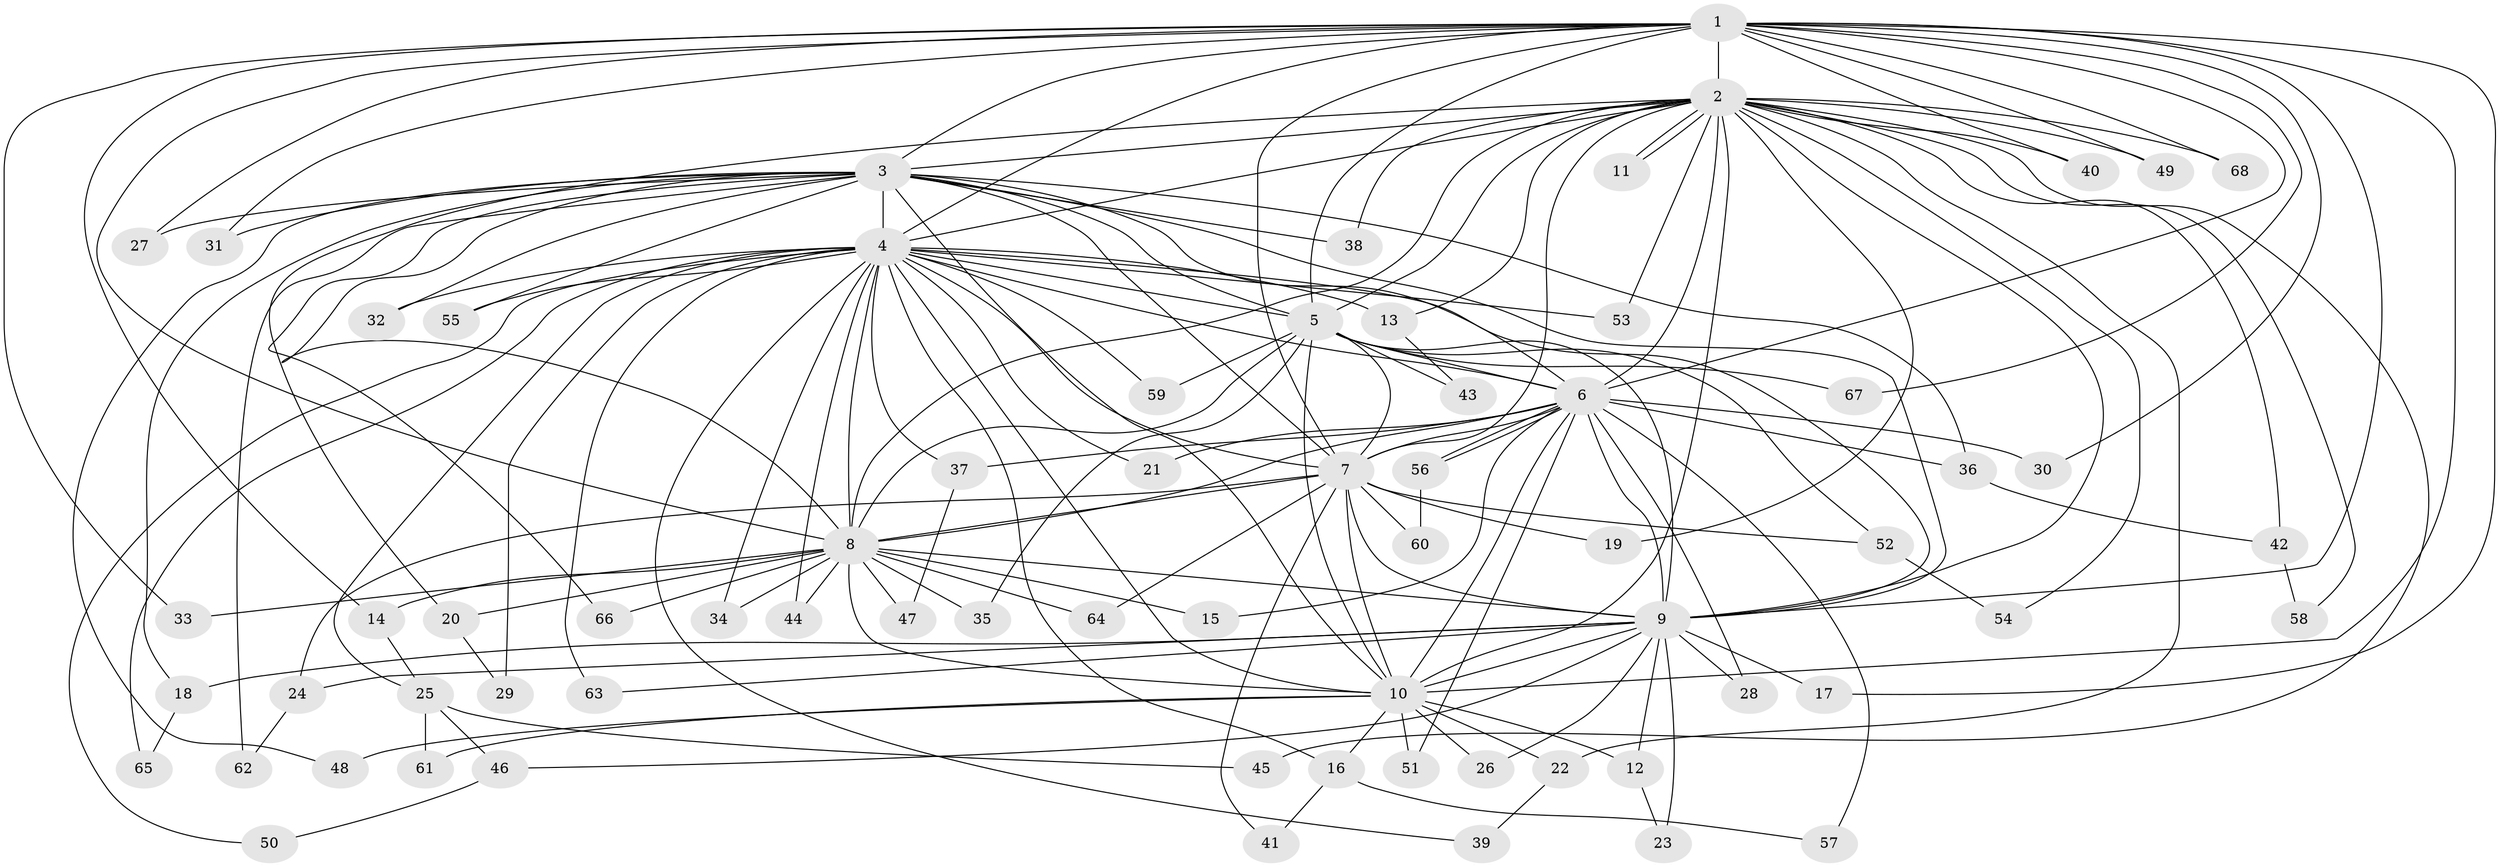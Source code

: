 // coarse degree distribution, {24: 0.019230769230769232, 27: 0.019230769230769232, 16: 0.038461538461538464, 21: 0.019230769230769232, 11: 0.038461538461538464, 15: 0.019230769230769232, 2: 0.5961538461538461, 3: 0.17307692307692307, 4: 0.038461538461538464, 1: 0.019230769230769232, 5: 0.019230769230769232}
// Generated by graph-tools (version 1.1) at 2025/23/03/03/25 07:23:38]
// undirected, 68 vertices, 161 edges
graph export_dot {
graph [start="1"]
  node [color=gray90,style=filled];
  1;
  2;
  3;
  4;
  5;
  6;
  7;
  8;
  9;
  10;
  11;
  12;
  13;
  14;
  15;
  16;
  17;
  18;
  19;
  20;
  21;
  22;
  23;
  24;
  25;
  26;
  27;
  28;
  29;
  30;
  31;
  32;
  33;
  34;
  35;
  36;
  37;
  38;
  39;
  40;
  41;
  42;
  43;
  44;
  45;
  46;
  47;
  48;
  49;
  50;
  51;
  52;
  53;
  54;
  55;
  56;
  57;
  58;
  59;
  60;
  61;
  62;
  63;
  64;
  65;
  66;
  67;
  68;
  1 -- 2;
  1 -- 3;
  1 -- 4;
  1 -- 5;
  1 -- 6;
  1 -- 7;
  1 -- 8;
  1 -- 9;
  1 -- 10;
  1 -- 14;
  1 -- 17;
  1 -- 27;
  1 -- 30;
  1 -- 31;
  1 -- 33;
  1 -- 40;
  1 -- 49;
  1 -- 67;
  1 -- 68;
  2 -- 3;
  2 -- 4;
  2 -- 5;
  2 -- 6;
  2 -- 7;
  2 -- 8;
  2 -- 9;
  2 -- 10;
  2 -- 11;
  2 -- 11;
  2 -- 13;
  2 -- 19;
  2 -- 20;
  2 -- 22;
  2 -- 38;
  2 -- 40;
  2 -- 42;
  2 -- 45;
  2 -- 49;
  2 -- 53;
  2 -- 54;
  2 -- 58;
  2 -- 68;
  3 -- 4;
  3 -- 5;
  3 -- 6;
  3 -- 7;
  3 -- 8;
  3 -- 9;
  3 -- 10;
  3 -- 18;
  3 -- 27;
  3 -- 31;
  3 -- 32;
  3 -- 36;
  3 -- 38;
  3 -- 48;
  3 -- 55;
  3 -- 62;
  3 -- 66;
  4 -- 5;
  4 -- 6;
  4 -- 7;
  4 -- 8;
  4 -- 9;
  4 -- 10;
  4 -- 13;
  4 -- 16;
  4 -- 21;
  4 -- 25;
  4 -- 29;
  4 -- 32;
  4 -- 34;
  4 -- 37;
  4 -- 39;
  4 -- 44;
  4 -- 50;
  4 -- 53;
  4 -- 55;
  4 -- 59;
  4 -- 63;
  4 -- 65;
  5 -- 6;
  5 -- 7;
  5 -- 8;
  5 -- 9;
  5 -- 10;
  5 -- 35;
  5 -- 43;
  5 -- 52;
  5 -- 59;
  5 -- 67;
  6 -- 7;
  6 -- 8;
  6 -- 9;
  6 -- 10;
  6 -- 15;
  6 -- 21;
  6 -- 28;
  6 -- 30;
  6 -- 36;
  6 -- 37;
  6 -- 51;
  6 -- 56;
  6 -- 56;
  6 -- 57;
  7 -- 8;
  7 -- 9;
  7 -- 10;
  7 -- 19;
  7 -- 24;
  7 -- 41;
  7 -- 52;
  7 -- 60;
  7 -- 64;
  8 -- 9;
  8 -- 10;
  8 -- 14;
  8 -- 15;
  8 -- 20;
  8 -- 33;
  8 -- 34;
  8 -- 35;
  8 -- 44;
  8 -- 47;
  8 -- 64;
  8 -- 66;
  9 -- 10;
  9 -- 12;
  9 -- 17;
  9 -- 18;
  9 -- 23;
  9 -- 24;
  9 -- 26;
  9 -- 28;
  9 -- 46;
  9 -- 63;
  10 -- 12;
  10 -- 16;
  10 -- 22;
  10 -- 26;
  10 -- 48;
  10 -- 51;
  10 -- 61;
  12 -- 23;
  13 -- 43;
  14 -- 25;
  16 -- 41;
  16 -- 57;
  18 -- 65;
  20 -- 29;
  22 -- 39;
  24 -- 62;
  25 -- 45;
  25 -- 46;
  25 -- 61;
  36 -- 42;
  37 -- 47;
  42 -- 58;
  46 -- 50;
  52 -- 54;
  56 -- 60;
}
